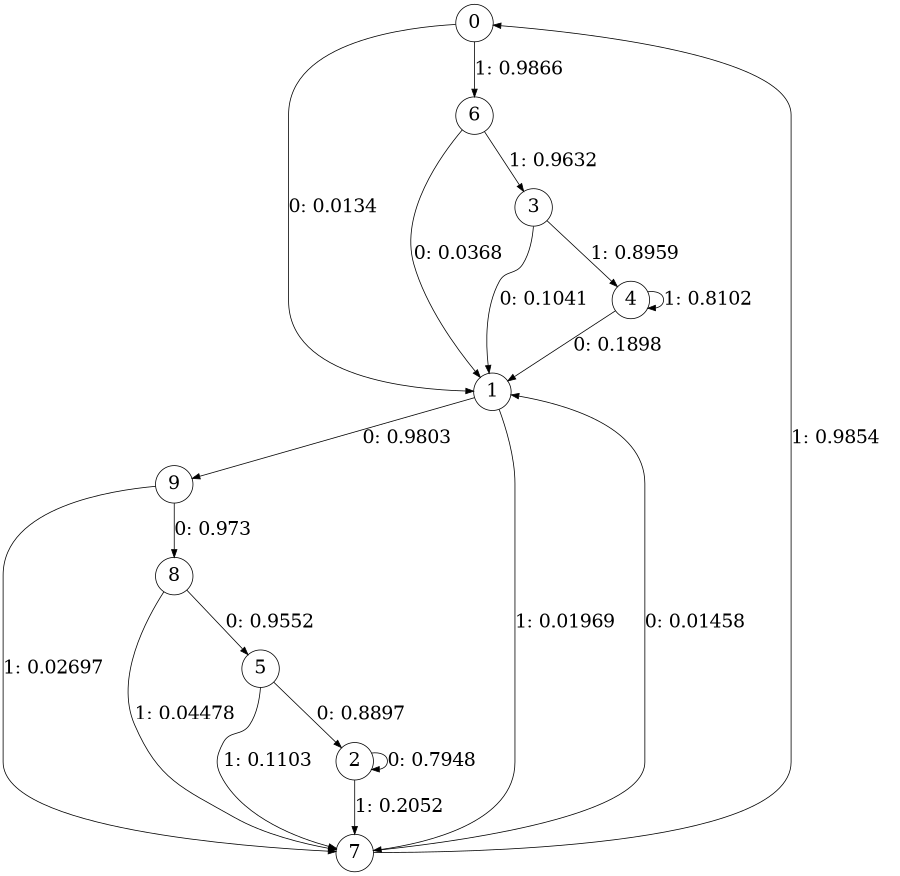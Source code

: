 digraph "ch3_face_short_L8" {
size = "6,8.5";
ratio = "fill";
node [shape = circle];
node [fontsize = 24];
edge [fontsize = 24];
0 -> 1 [label = "0: 0.0134   "];
0 -> 6 [label = "1: 0.9866   "];
1 -> 9 [label = "0: 0.9803   "];
1 -> 7 [label = "1: 0.01969  "];
2 -> 2 [label = "0: 0.7948   "];
2 -> 7 [label = "1: 0.2052   "];
3 -> 1 [label = "0: 0.1041   "];
3 -> 4 [label = "1: 0.8959   "];
4 -> 1 [label = "0: 0.1898   "];
4 -> 4 [label = "1: 0.8102   "];
5 -> 2 [label = "0: 0.8897   "];
5 -> 7 [label = "1: 0.1103   "];
6 -> 1 [label = "0: 0.0368   "];
6 -> 3 [label = "1: 0.9632   "];
7 -> 1 [label = "0: 0.01458  "];
7 -> 0 [label = "1: 0.9854   "];
8 -> 5 [label = "0: 0.9552   "];
8 -> 7 [label = "1: 0.04478  "];
9 -> 8 [label = "0: 0.973    "];
9 -> 7 [label = "1: 0.02697  "];
}